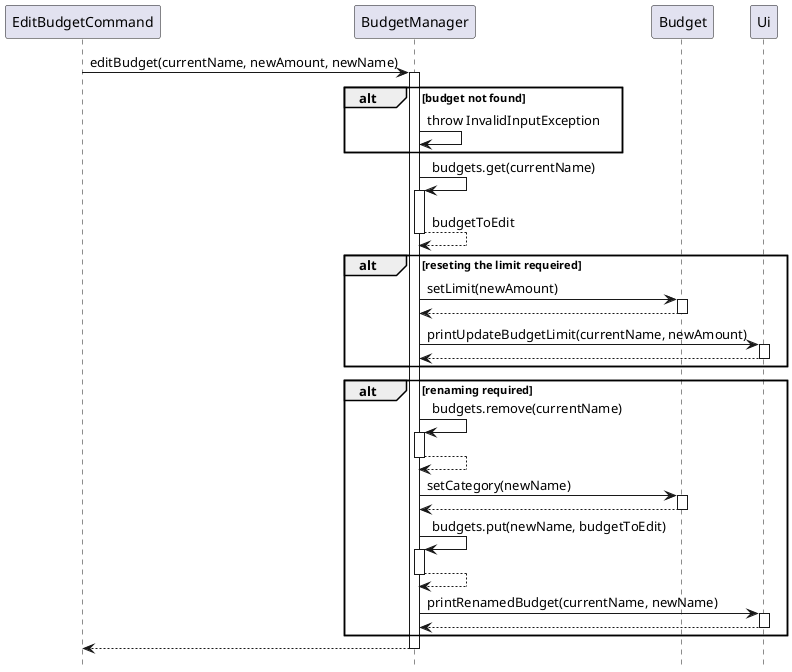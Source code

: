 @startuml
hide circle
skinparam classAttributeIconSize 0
hide footbox

participant "EditBudgetCommand" as EBC
participant "BudgetManager" as BM
participant "Budget" as B
participant "Ui" as UI

EBC -> BM: editBudget(currentName, newAmount, newName)
activate BM

alt budget not found
    BM -> BM: throw InvalidInputException
end

BM -> BM: budgets.get(currentName)
activate BM
BM-->BM: budgetToEdit
deactivate BM
alt reseting the limit requeired
  BM -> B: setLimit(newAmount)
  activate B
  B --> BM
  deactivate B

BM -> UI: printUpdateBudgetLimit(currentName, newAmount)
activate UI
UI --> BM
deactivate UI
end

alt renaming required
    BM -> BM: budgets.remove(currentName)
    activate BM
    BM --> BM
    deactivate BM

    BM -> B: setCategory(newName)
    activate B
    B --> BM
    deactivate B

    BM -> BM: budgets.put(newName, budgetToEdit)
    activate BM
    BM --> BM
    deactivate BM

    BM -> UI: printRenamedBudget(currentName, newName)
    activate UI
    UI --> BM
    deactivate UI
end

BM --> EBC
deactivate BM
@enduml